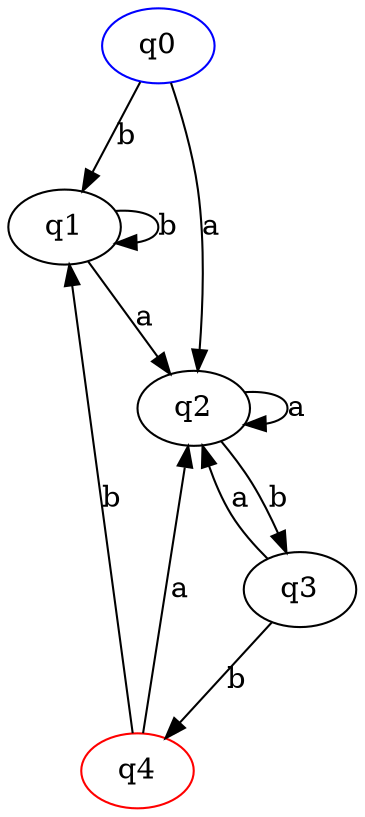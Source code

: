 digraph {
"q1" [ weight=0 ];
"q0" [ weight=0, color=blue ];
"q2" [ weight=0 ];
"q3" [ weight=0 ];
"q4" [ weight=0, color=red ];
"q1" -> "q2" [ label=a, weight=0 ];
"q2" -> "q3" [ label=b, weight=0 ];
"q3" -> "q2" [ label=a, weight=0 ];
"q2" -> "q2" [ label=a, weight=0 ];
"q3" -> "q4" [ label=b, weight=0 ];
"q4" -> "q1" [ label=b, weight=0 ];
"q4" -> "q2" [ label=a, weight=0 ];
"q1" -> "q1" [ label=b, weight=0 ];
"q0" -> "q1" [ label=b, weight=0 ];
"q0" -> "q2" [ label=a, weight=0 ];

}
